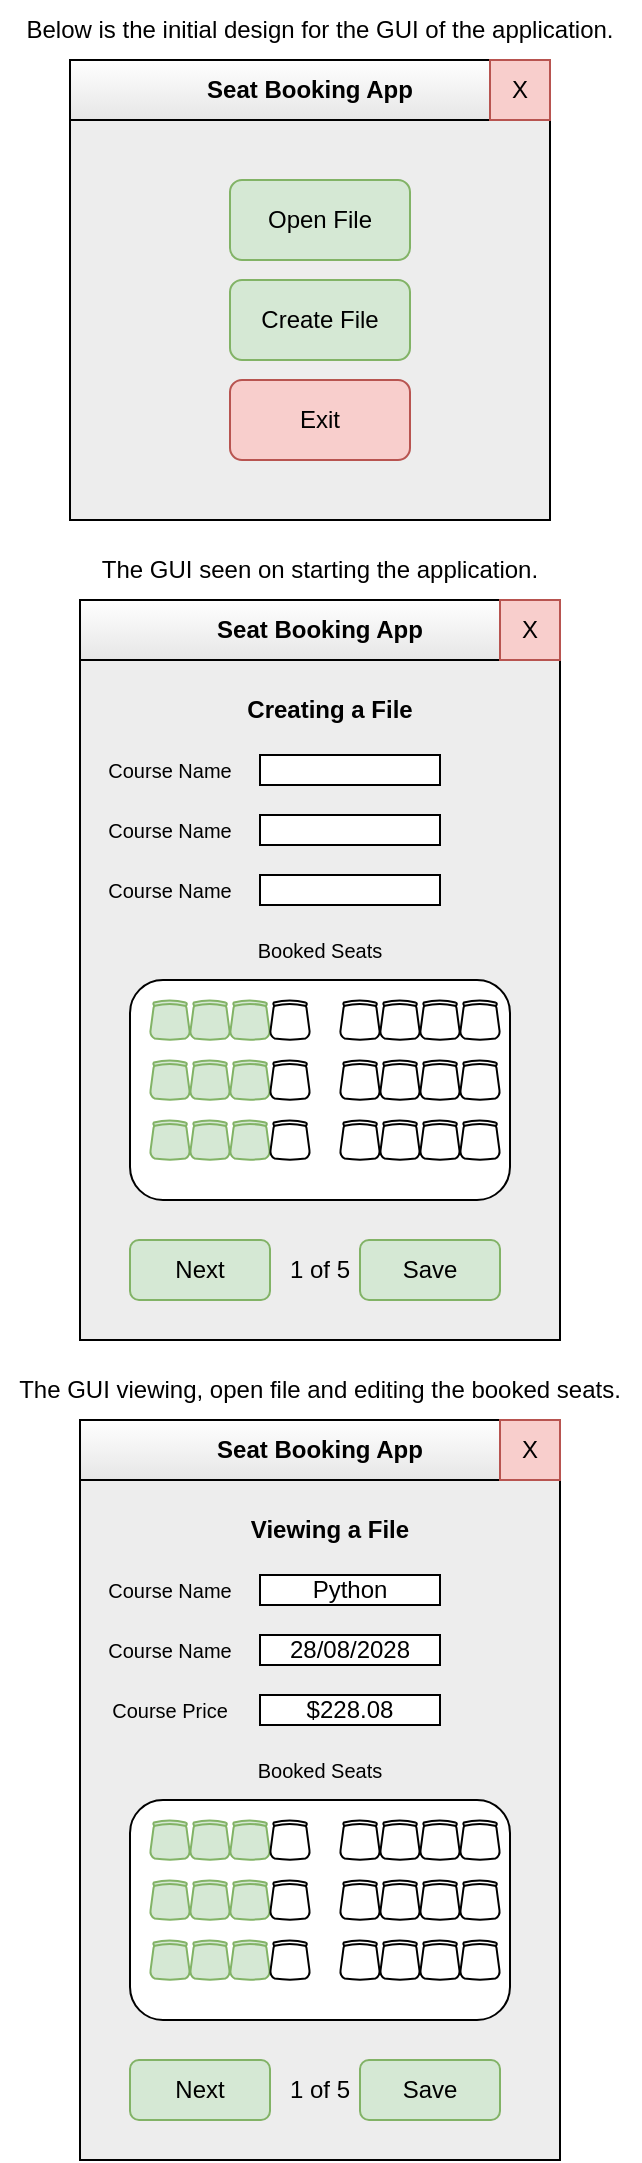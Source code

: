 <mxfile version="21.3.8" type="github">
  <diagram name="Page-1" id="anyHuZpH-Jrk-g-fhOrN">
    <mxGraphModel dx="1224" dy="1131" grid="1" gridSize="10" guides="1" tooltips="1" connect="1" arrows="1" fold="1" page="1" pageScale="1" pageWidth="850" pageHeight="1100" math="0" shadow="0">
      <root>
        <mxCell id="0" />
        <mxCell id="1" parent="0" />
        <mxCell id="CB1rWN8OY4WiAcrrbTE5-1" value="Seat Booking App" style="swimlane;whiteSpace=wrap;html=1;startSize=30;movable=1;resizable=1;rotatable=1;deletable=1;editable=1;locked=0;connectable=1;gradientColor=#E6E6E6;fillColor=default;swimlaneFillColor=#EDEDED;gradientDirection=south;" parent="1" vertex="1">
          <mxGeometry x="300" y="130" width="240" height="230" as="geometry" />
        </mxCell>
        <mxCell id="CB1rWN8OY4WiAcrrbTE5-2" value="X" style="whiteSpace=wrap;html=1;aspect=fixed;movable=1;resizable=1;rotatable=1;deletable=1;editable=1;locked=0;connectable=1;fillColor=#f8cecc;strokeColor=#b85450;" parent="CB1rWN8OY4WiAcrrbTE5-1" vertex="1">
          <mxGeometry x="210" width="30" height="30" as="geometry" />
        </mxCell>
        <mxCell id="CB1rWN8OY4WiAcrrbTE5-3" value="Open File" style="rounded=1;whiteSpace=wrap;html=1;fillColor=#d5e8d4;strokeColor=#82b366;" parent="CB1rWN8OY4WiAcrrbTE5-1" vertex="1">
          <mxGeometry x="80" y="60" width="90" height="40" as="geometry" />
        </mxCell>
        <mxCell id="CB1rWN8OY4WiAcrrbTE5-7" value="Create File" style="rounded=1;whiteSpace=wrap;html=1;fillColor=#d5e8d4;strokeColor=#82b366;" parent="CB1rWN8OY4WiAcrrbTE5-1" vertex="1">
          <mxGeometry x="80" y="110" width="90" height="40" as="geometry" />
        </mxCell>
        <mxCell id="CB1rWN8OY4WiAcrrbTE5-8" value="Exit" style="rounded=1;whiteSpace=wrap;html=1;fillColor=#f8cecc;strokeColor=#b85450;" parent="CB1rWN8OY4WiAcrrbTE5-1" vertex="1">
          <mxGeometry x="80" y="160" width="90" height="40" as="geometry" />
        </mxCell>
        <mxCell id="CB1rWN8OY4WiAcrrbTE5-9" value="Below is the initial design for the GUI of the application." style="text;html=1;strokeColor=none;fillColor=none;align=center;verticalAlign=middle;whiteSpace=wrap;rounded=0;" parent="1" vertex="1">
          <mxGeometry x="275" y="100" width="300" height="30" as="geometry" />
        </mxCell>
        <mxCell id="CB1rWN8OY4WiAcrrbTE5-10" value="Seat Booking App" style="swimlane;whiteSpace=wrap;html=1;startSize=30;movable=1;resizable=1;rotatable=1;deletable=1;editable=1;locked=0;connectable=1;gradientColor=#E6E6E6;fillColor=default;swimlaneFillColor=#EDEDED;gradientDirection=south;" parent="1" vertex="1">
          <mxGeometry x="305" y="400" width="240" height="370" as="geometry" />
        </mxCell>
        <mxCell id="CB1rWN8OY4WiAcrrbTE5-11" value="X" style="whiteSpace=wrap;html=1;aspect=fixed;movable=1;resizable=1;rotatable=1;deletable=1;editable=1;locked=0;connectable=1;fillColor=#f8cecc;strokeColor=#b85450;" parent="CB1rWN8OY4WiAcrrbTE5-10" vertex="1">
          <mxGeometry x="210" width="30" height="30" as="geometry" />
        </mxCell>
        <mxCell id="CB1rWN8OY4WiAcrrbTE5-15" value="&lt;b&gt;Creating a File&lt;/b&gt;" style="text;html=1;strokeColor=none;fillColor=none;align=center;verticalAlign=middle;whiteSpace=wrap;rounded=0;" parent="CB1rWN8OY4WiAcrrbTE5-10" vertex="1">
          <mxGeometry x="80" y="40" width="90" height="30" as="geometry" />
        </mxCell>
        <mxCell id="CB1rWN8OY4WiAcrrbTE5-16" value="&lt;font style=&quot;font-size: 10px;&quot;&gt;Course Name&lt;/font&gt;" style="text;html=1;strokeColor=none;fillColor=none;align=center;verticalAlign=middle;whiteSpace=wrap;rounded=0;" parent="CB1rWN8OY4WiAcrrbTE5-10" vertex="1">
          <mxGeometry y="70" width="90" height="30" as="geometry" />
        </mxCell>
        <mxCell id="CB1rWN8OY4WiAcrrbTE5-17" value="&lt;font style=&quot;font-size: 10px;&quot;&gt;Course Name&lt;/font&gt;" style="text;html=1;strokeColor=none;fillColor=none;align=center;verticalAlign=middle;whiteSpace=wrap;rounded=0;" parent="CB1rWN8OY4WiAcrrbTE5-10" vertex="1">
          <mxGeometry y="100" width="90" height="30" as="geometry" />
        </mxCell>
        <mxCell id="CB1rWN8OY4WiAcrrbTE5-18" value="&lt;font style=&quot;font-size: 10px;&quot;&gt;Course Name&lt;/font&gt;" style="text;html=1;strokeColor=none;fillColor=none;align=center;verticalAlign=middle;whiteSpace=wrap;rounded=0;" parent="CB1rWN8OY4WiAcrrbTE5-10" vertex="1">
          <mxGeometry y="130" width="90" height="30" as="geometry" />
        </mxCell>
        <mxCell id="CB1rWN8OY4WiAcrrbTE5-19" value="&lt;font style=&quot;font-size: 10px;&quot;&gt;Booked Seats&lt;/font&gt;" style="text;html=1;strokeColor=none;fillColor=none;align=center;verticalAlign=middle;whiteSpace=wrap;rounded=0;" parent="CB1rWN8OY4WiAcrrbTE5-10" vertex="1">
          <mxGeometry x="75" y="160" width="90" height="30" as="geometry" />
        </mxCell>
        <mxCell id="CB1rWN8OY4WiAcrrbTE5-20" value="" style="rounded=0;whiteSpace=wrap;html=1;" parent="CB1rWN8OY4WiAcrrbTE5-10" vertex="1">
          <mxGeometry x="90" y="77.5" width="90" height="15" as="geometry" />
        </mxCell>
        <mxCell id="CB1rWN8OY4WiAcrrbTE5-29" value="" style="rounded=0;whiteSpace=wrap;html=1;" parent="CB1rWN8OY4WiAcrrbTE5-10" vertex="1">
          <mxGeometry x="90" y="107.5" width="90" height="15" as="geometry" />
        </mxCell>
        <mxCell id="CB1rWN8OY4WiAcrrbTE5-30" value="" style="rounded=0;whiteSpace=wrap;html=1;" parent="CB1rWN8OY4WiAcrrbTE5-10" vertex="1">
          <mxGeometry x="90" y="137.5" width="90" height="15" as="geometry" />
        </mxCell>
        <mxCell id="CB1rWN8OY4WiAcrrbTE5-32" value="" style="rounded=1;whiteSpace=wrap;html=1;" parent="CB1rWN8OY4WiAcrrbTE5-10" vertex="1">
          <mxGeometry x="25" y="190" width="190" height="110" as="geometry" />
        </mxCell>
        <mxCell id="CB1rWN8OY4WiAcrrbTE5-36" value="" style="verticalLabelPosition=bottom;html=1;verticalAlign=top;align=center;shape=mxgraph.floorplan.office_chair;movable=1;resizable=1;rotatable=1;deletable=1;editable=1;locked=0;connectable=1;fillColor=#d5e8d4;strokeColor=#82b366;" parent="CB1rWN8OY4WiAcrrbTE5-10" vertex="1">
          <mxGeometry x="35" y="200" width="20" height="20" as="geometry" />
        </mxCell>
        <mxCell id="CB1rWN8OY4WiAcrrbTE5-35" value="" style="verticalLabelPosition=bottom;html=1;verticalAlign=top;align=center;shape=mxgraph.floorplan.office_chair;movable=1;resizable=1;rotatable=1;deletable=1;editable=1;locked=0;connectable=1;fillColor=#d5e8d4;strokeColor=#82b366;" parent="CB1rWN8OY4WiAcrrbTE5-10" vertex="1">
          <mxGeometry x="55" y="200" width="20" height="20" as="geometry" />
        </mxCell>
        <mxCell id="CB1rWN8OY4WiAcrrbTE5-34" value="" style="verticalLabelPosition=bottom;html=1;verticalAlign=top;align=center;shape=mxgraph.floorplan.office_chair;movable=1;resizable=1;rotatable=1;deletable=1;editable=1;locked=0;connectable=1;fillColor=#d5e8d4;strokeColor=#82b366;" parent="CB1rWN8OY4WiAcrrbTE5-10" vertex="1">
          <mxGeometry x="75" y="200" width="20" height="20" as="geometry" />
        </mxCell>
        <mxCell id="CB1rWN8OY4WiAcrrbTE5-33" value="" style="verticalLabelPosition=bottom;html=1;verticalAlign=top;align=center;shape=mxgraph.floorplan.office_chair;movable=1;resizable=1;rotatable=1;deletable=1;editable=1;locked=0;connectable=1;" parent="CB1rWN8OY4WiAcrrbTE5-10" vertex="1">
          <mxGeometry x="95" y="200" width="20" height="20" as="geometry" />
        </mxCell>
        <mxCell id="CB1rWN8OY4WiAcrrbTE5-31" value="" style="verticalLabelPosition=bottom;html=1;verticalAlign=top;align=center;shape=mxgraph.floorplan.office_chair;movable=1;resizable=1;rotatable=1;deletable=1;editable=1;locked=0;connectable=1;" parent="CB1rWN8OY4WiAcrrbTE5-10" vertex="1">
          <mxGeometry x="130" y="200" width="20" height="20" as="geometry" />
        </mxCell>
        <mxCell id="CB1rWN8OY4WiAcrrbTE5-37" value="" style="verticalLabelPosition=bottom;html=1;verticalAlign=top;align=center;shape=mxgraph.floorplan.office_chair;" parent="CB1rWN8OY4WiAcrrbTE5-10" vertex="1">
          <mxGeometry x="150" y="200" width="20" height="20" as="geometry" />
        </mxCell>
        <mxCell id="CB1rWN8OY4WiAcrrbTE5-38" value="" style="verticalLabelPosition=bottom;html=1;verticalAlign=top;align=center;shape=mxgraph.floorplan.office_chair;" parent="CB1rWN8OY4WiAcrrbTE5-10" vertex="1">
          <mxGeometry x="170" y="200" width="20" height="20" as="geometry" />
        </mxCell>
        <mxCell id="CB1rWN8OY4WiAcrrbTE5-39" value="" style="verticalLabelPosition=bottom;html=1;verticalAlign=top;align=center;shape=mxgraph.floorplan.office_chair;" parent="CB1rWN8OY4WiAcrrbTE5-10" vertex="1">
          <mxGeometry x="190" y="200" width="20" height="20" as="geometry" />
        </mxCell>
        <mxCell id="CB1rWN8OY4WiAcrrbTE5-40" value="" style="verticalLabelPosition=bottom;html=1;verticalAlign=top;align=center;shape=mxgraph.floorplan.office_chair;fillColor=#d5e8d4;strokeColor=#82b366;" parent="CB1rWN8OY4WiAcrrbTE5-10" vertex="1">
          <mxGeometry x="35" y="230" width="20" height="20" as="geometry" />
        </mxCell>
        <mxCell id="CB1rWN8OY4WiAcrrbTE5-41" value="" style="verticalLabelPosition=bottom;html=1;verticalAlign=top;align=center;shape=mxgraph.floorplan.office_chair;fillColor=#d5e8d4;strokeColor=#82b366;" parent="CB1rWN8OY4WiAcrrbTE5-10" vertex="1">
          <mxGeometry x="55" y="230" width="20" height="20" as="geometry" />
        </mxCell>
        <mxCell id="CB1rWN8OY4WiAcrrbTE5-42" value="" style="verticalLabelPosition=bottom;html=1;verticalAlign=top;align=center;shape=mxgraph.floorplan.office_chair;fillColor=#d5e8d4;strokeColor=#82b366;" parent="CB1rWN8OY4WiAcrrbTE5-10" vertex="1">
          <mxGeometry x="75" y="230" width="20" height="20" as="geometry" />
        </mxCell>
        <mxCell id="CB1rWN8OY4WiAcrrbTE5-43" value="" style="verticalLabelPosition=bottom;html=1;verticalAlign=top;align=center;shape=mxgraph.floorplan.office_chair;" parent="CB1rWN8OY4WiAcrrbTE5-10" vertex="1">
          <mxGeometry x="95" y="230" width="20" height="20" as="geometry" />
        </mxCell>
        <mxCell id="CB1rWN8OY4WiAcrrbTE5-44" value="" style="verticalLabelPosition=bottom;html=1;verticalAlign=top;align=center;shape=mxgraph.floorplan.office_chair;" parent="CB1rWN8OY4WiAcrrbTE5-10" vertex="1">
          <mxGeometry x="130" y="230" width="20" height="20" as="geometry" />
        </mxCell>
        <mxCell id="CB1rWN8OY4WiAcrrbTE5-45" value="" style="verticalLabelPosition=bottom;html=1;verticalAlign=top;align=center;shape=mxgraph.floorplan.office_chair;" parent="CB1rWN8OY4WiAcrrbTE5-10" vertex="1">
          <mxGeometry x="150" y="230" width="20" height="20" as="geometry" />
        </mxCell>
        <mxCell id="CB1rWN8OY4WiAcrrbTE5-46" value="" style="verticalLabelPosition=bottom;html=1;verticalAlign=top;align=center;shape=mxgraph.floorplan.office_chair;" parent="CB1rWN8OY4WiAcrrbTE5-10" vertex="1">
          <mxGeometry x="170" y="230" width="20" height="20" as="geometry" />
        </mxCell>
        <mxCell id="CB1rWN8OY4WiAcrrbTE5-47" value="" style="verticalLabelPosition=bottom;html=1;verticalAlign=top;align=center;shape=mxgraph.floorplan.office_chair;" parent="CB1rWN8OY4WiAcrrbTE5-10" vertex="1">
          <mxGeometry x="190" y="230" width="20" height="20" as="geometry" />
        </mxCell>
        <mxCell id="CB1rWN8OY4WiAcrrbTE5-48" value="" style="verticalLabelPosition=bottom;html=1;verticalAlign=top;align=center;shape=mxgraph.floorplan.office_chair;fillColor=#d5e8d4;strokeColor=#82b366;" parent="CB1rWN8OY4WiAcrrbTE5-10" vertex="1">
          <mxGeometry x="35" y="260" width="20" height="20" as="geometry" />
        </mxCell>
        <mxCell id="CB1rWN8OY4WiAcrrbTE5-49" value="" style="verticalLabelPosition=bottom;html=1;verticalAlign=top;align=center;shape=mxgraph.floorplan.office_chair;fillColor=#d5e8d4;strokeColor=#82b366;" parent="CB1rWN8OY4WiAcrrbTE5-10" vertex="1">
          <mxGeometry x="55" y="260" width="20" height="20" as="geometry" />
        </mxCell>
        <mxCell id="CB1rWN8OY4WiAcrrbTE5-50" value="" style="verticalLabelPosition=bottom;html=1;verticalAlign=top;align=center;shape=mxgraph.floorplan.office_chair;fillColor=#d5e8d4;strokeColor=#82b366;" parent="CB1rWN8OY4WiAcrrbTE5-10" vertex="1">
          <mxGeometry x="75" y="260" width="20" height="20" as="geometry" />
        </mxCell>
        <mxCell id="CB1rWN8OY4WiAcrrbTE5-51" value="" style="verticalLabelPosition=bottom;html=1;verticalAlign=top;align=center;shape=mxgraph.floorplan.office_chair;" parent="CB1rWN8OY4WiAcrrbTE5-10" vertex="1">
          <mxGeometry x="95" y="260" width="20" height="20" as="geometry" />
        </mxCell>
        <mxCell id="CB1rWN8OY4WiAcrrbTE5-52" value="" style="verticalLabelPosition=bottom;html=1;verticalAlign=top;align=center;shape=mxgraph.floorplan.office_chair;" parent="CB1rWN8OY4WiAcrrbTE5-10" vertex="1">
          <mxGeometry x="130" y="260" width="20" height="20" as="geometry" />
        </mxCell>
        <mxCell id="CB1rWN8OY4WiAcrrbTE5-53" value="" style="verticalLabelPosition=bottom;html=1;verticalAlign=top;align=center;shape=mxgraph.floorplan.office_chair;" parent="CB1rWN8OY4WiAcrrbTE5-10" vertex="1">
          <mxGeometry x="150" y="260" width="20" height="20" as="geometry" />
        </mxCell>
        <mxCell id="CB1rWN8OY4WiAcrrbTE5-54" value="" style="verticalLabelPosition=bottom;html=1;verticalAlign=top;align=center;shape=mxgraph.floorplan.office_chair;" parent="CB1rWN8OY4WiAcrrbTE5-10" vertex="1">
          <mxGeometry x="170" y="260" width="20" height="20" as="geometry" />
        </mxCell>
        <mxCell id="CB1rWN8OY4WiAcrrbTE5-55" value="" style="verticalLabelPosition=bottom;html=1;verticalAlign=top;align=center;shape=mxgraph.floorplan.office_chair;" parent="CB1rWN8OY4WiAcrrbTE5-10" vertex="1">
          <mxGeometry x="190" y="260" width="20" height="20" as="geometry" />
        </mxCell>
        <mxCell id="4bpe8Z8Nb-hG5Liqr54c-2" value="Next" style="rounded=1;whiteSpace=wrap;html=1;fillColor=#d5e8d4;strokeColor=#82b366;" vertex="1" parent="CB1rWN8OY4WiAcrrbTE5-10">
          <mxGeometry x="25" y="320" width="70" height="30" as="geometry" />
        </mxCell>
        <mxCell id="4bpe8Z8Nb-hG5Liqr54c-3" value="Save" style="rounded=1;whiteSpace=wrap;html=1;fillColor=#d5e8d4;strokeColor=#82b366;" vertex="1" parent="CB1rWN8OY4WiAcrrbTE5-10">
          <mxGeometry x="140" y="320" width="70" height="30" as="geometry" />
        </mxCell>
        <mxCell id="4bpe8Z8Nb-hG5Liqr54c-4" value="1 of 5" style="text;html=1;strokeColor=none;fillColor=none;align=center;verticalAlign=middle;whiteSpace=wrap;rounded=0;" vertex="1" parent="CB1rWN8OY4WiAcrrbTE5-10">
          <mxGeometry x="100" y="325" width="40" height="20" as="geometry" />
        </mxCell>
        <mxCell id="CB1rWN8OY4WiAcrrbTE5-56" value="The GUI seen on starting the application." style="text;html=1;strokeColor=none;fillColor=none;align=center;verticalAlign=middle;whiteSpace=wrap;rounded=0;" parent="1" vertex="1">
          <mxGeometry x="305" y="370" width="240" height="30" as="geometry" />
        </mxCell>
        <mxCell id="4bpe8Z8Nb-hG5Liqr54c-5" value="Seat Booking App" style="swimlane;whiteSpace=wrap;html=1;startSize=30;movable=1;resizable=1;rotatable=1;deletable=1;editable=1;locked=0;connectable=1;gradientColor=#E6E6E6;fillColor=default;swimlaneFillColor=#EDEDED;gradientDirection=south;" vertex="1" parent="1">
          <mxGeometry x="305" y="810" width="240" height="370" as="geometry" />
        </mxCell>
        <mxCell id="4bpe8Z8Nb-hG5Liqr54c-6" value="X" style="whiteSpace=wrap;html=1;aspect=fixed;movable=1;resizable=1;rotatable=1;deletable=1;editable=1;locked=0;connectable=1;fillColor=#f8cecc;strokeColor=#b85450;" vertex="1" parent="4bpe8Z8Nb-hG5Liqr54c-5">
          <mxGeometry x="210" width="30" height="30" as="geometry" />
        </mxCell>
        <mxCell id="4bpe8Z8Nb-hG5Liqr54c-7" value="&lt;b&gt;Viewing a File&lt;/b&gt;" style="text;html=1;strokeColor=none;fillColor=none;align=center;verticalAlign=middle;whiteSpace=wrap;rounded=0;" vertex="1" parent="4bpe8Z8Nb-hG5Liqr54c-5">
          <mxGeometry x="80" y="40" width="90" height="30" as="geometry" />
        </mxCell>
        <mxCell id="4bpe8Z8Nb-hG5Liqr54c-8" value="&lt;font style=&quot;font-size: 10px;&quot;&gt;Course Name&lt;/font&gt;" style="text;html=1;strokeColor=none;fillColor=none;align=center;verticalAlign=middle;whiteSpace=wrap;rounded=0;" vertex="1" parent="4bpe8Z8Nb-hG5Liqr54c-5">
          <mxGeometry y="70" width="90" height="30" as="geometry" />
        </mxCell>
        <mxCell id="4bpe8Z8Nb-hG5Liqr54c-9" value="&lt;font style=&quot;font-size: 10px;&quot;&gt;Course Name&lt;/font&gt;" style="text;html=1;strokeColor=none;fillColor=none;align=center;verticalAlign=middle;whiteSpace=wrap;rounded=0;" vertex="1" parent="4bpe8Z8Nb-hG5Liqr54c-5">
          <mxGeometry y="100" width="90" height="30" as="geometry" />
        </mxCell>
        <mxCell id="4bpe8Z8Nb-hG5Liqr54c-10" value="&lt;font style=&quot;font-size: 10px;&quot;&gt;Course Price&lt;/font&gt;" style="text;html=1;strokeColor=none;fillColor=none;align=center;verticalAlign=middle;whiteSpace=wrap;rounded=0;" vertex="1" parent="4bpe8Z8Nb-hG5Liqr54c-5">
          <mxGeometry y="130" width="90" height="30" as="geometry" />
        </mxCell>
        <mxCell id="4bpe8Z8Nb-hG5Liqr54c-11" value="&lt;font style=&quot;font-size: 10px;&quot;&gt;Booked Seats&lt;/font&gt;" style="text;html=1;strokeColor=none;fillColor=none;align=center;verticalAlign=middle;whiteSpace=wrap;rounded=0;" vertex="1" parent="4bpe8Z8Nb-hG5Liqr54c-5">
          <mxGeometry x="75" y="160" width="90" height="30" as="geometry" />
        </mxCell>
        <mxCell id="4bpe8Z8Nb-hG5Liqr54c-12" value="Python" style="rounded=0;whiteSpace=wrap;html=1;" vertex="1" parent="4bpe8Z8Nb-hG5Liqr54c-5">
          <mxGeometry x="90" y="77.5" width="90" height="15" as="geometry" />
        </mxCell>
        <mxCell id="4bpe8Z8Nb-hG5Liqr54c-13" value="28/08/2028" style="rounded=0;whiteSpace=wrap;html=1;" vertex="1" parent="4bpe8Z8Nb-hG5Liqr54c-5">
          <mxGeometry x="90" y="107.5" width="90" height="15" as="geometry" />
        </mxCell>
        <mxCell id="4bpe8Z8Nb-hG5Liqr54c-14" value="$228.08" style="rounded=0;whiteSpace=wrap;html=1;" vertex="1" parent="4bpe8Z8Nb-hG5Liqr54c-5">
          <mxGeometry x="90" y="137.5" width="90" height="15" as="geometry" />
        </mxCell>
        <mxCell id="4bpe8Z8Nb-hG5Liqr54c-15" value="" style="rounded=1;whiteSpace=wrap;html=1;" vertex="1" parent="4bpe8Z8Nb-hG5Liqr54c-5">
          <mxGeometry x="25" y="190" width="190" height="110" as="geometry" />
        </mxCell>
        <mxCell id="4bpe8Z8Nb-hG5Liqr54c-16" value="" style="verticalLabelPosition=bottom;html=1;verticalAlign=top;align=center;shape=mxgraph.floorplan.office_chair;movable=1;resizable=1;rotatable=1;deletable=1;editable=1;locked=0;connectable=1;fillColor=#d5e8d4;strokeColor=#82b366;" vertex="1" parent="4bpe8Z8Nb-hG5Liqr54c-5">
          <mxGeometry x="35" y="200" width="20" height="20" as="geometry" />
        </mxCell>
        <mxCell id="4bpe8Z8Nb-hG5Liqr54c-17" value="" style="verticalLabelPosition=bottom;html=1;verticalAlign=top;align=center;shape=mxgraph.floorplan.office_chair;movable=1;resizable=1;rotatable=1;deletable=1;editable=1;locked=0;connectable=1;fillColor=#d5e8d4;strokeColor=#82b366;" vertex="1" parent="4bpe8Z8Nb-hG5Liqr54c-5">
          <mxGeometry x="55" y="200" width="20" height="20" as="geometry" />
        </mxCell>
        <mxCell id="4bpe8Z8Nb-hG5Liqr54c-18" value="" style="verticalLabelPosition=bottom;html=1;verticalAlign=top;align=center;shape=mxgraph.floorplan.office_chair;movable=1;resizable=1;rotatable=1;deletable=1;editable=1;locked=0;connectable=1;fillColor=#d5e8d4;strokeColor=#82b366;" vertex="1" parent="4bpe8Z8Nb-hG5Liqr54c-5">
          <mxGeometry x="75" y="200" width="20" height="20" as="geometry" />
        </mxCell>
        <mxCell id="4bpe8Z8Nb-hG5Liqr54c-19" value="" style="verticalLabelPosition=bottom;html=1;verticalAlign=top;align=center;shape=mxgraph.floorplan.office_chair;movable=1;resizable=1;rotatable=1;deletable=1;editable=1;locked=0;connectable=1;" vertex="1" parent="4bpe8Z8Nb-hG5Liqr54c-5">
          <mxGeometry x="95" y="200" width="20" height="20" as="geometry" />
        </mxCell>
        <mxCell id="4bpe8Z8Nb-hG5Liqr54c-20" value="" style="verticalLabelPosition=bottom;html=1;verticalAlign=top;align=center;shape=mxgraph.floorplan.office_chair;movable=1;resizable=1;rotatable=1;deletable=1;editable=1;locked=0;connectable=1;" vertex="1" parent="4bpe8Z8Nb-hG5Liqr54c-5">
          <mxGeometry x="130" y="200" width="20" height="20" as="geometry" />
        </mxCell>
        <mxCell id="4bpe8Z8Nb-hG5Liqr54c-21" value="" style="verticalLabelPosition=bottom;html=1;verticalAlign=top;align=center;shape=mxgraph.floorplan.office_chair;" vertex="1" parent="4bpe8Z8Nb-hG5Liqr54c-5">
          <mxGeometry x="150" y="200" width="20" height="20" as="geometry" />
        </mxCell>
        <mxCell id="4bpe8Z8Nb-hG5Liqr54c-22" value="" style="verticalLabelPosition=bottom;html=1;verticalAlign=top;align=center;shape=mxgraph.floorplan.office_chair;" vertex="1" parent="4bpe8Z8Nb-hG5Liqr54c-5">
          <mxGeometry x="170" y="200" width="20" height="20" as="geometry" />
        </mxCell>
        <mxCell id="4bpe8Z8Nb-hG5Liqr54c-23" value="" style="verticalLabelPosition=bottom;html=1;verticalAlign=top;align=center;shape=mxgraph.floorplan.office_chair;" vertex="1" parent="4bpe8Z8Nb-hG5Liqr54c-5">
          <mxGeometry x="190" y="200" width="20" height="20" as="geometry" />
        </mxCell>
        <mxCell id="4bpe8Z8Nb-hG5Liqr54c-24" value="" style="verticalLabelPosition=bottom;html=1;verticalAlign=top;align=center;shape=mxgraph.floorplan.office_chair;fillColor=#d5e8d4;strokeColor=#82b366;" vertex="1" parent="4bpe8Z8Nb-hG5Liqr54c-5">
          <mxGeometry x="35" y="230" width="20" height="20" as="geometry" />
        </mxCell>
        <mxCell id="4bpe8Z8Nb-hG5Liqr54c-25" value="" style="verticalLabelPosition=bottom;html=1;verticalAlign=top;align=center;shape=mxgraph.floorplan.office_chair;fillColor=#d5e8d4;strokeColor=#82b366;" vertex="1" parent="4bpe8Z8Nb-hG5Liqr54c-5">
          <mxGeometry x="55" y="230" width="20" height="20" as="geometry" />
        </mxCell>
        <mxCell id="4bpe8Z8Nb-hG5Liqr54c-26" value="" style="verticalLabelPosition=bottom;html=1;verticalAlign=top;align=center;shape=mxgraph.floorplan.office_chair;fillColor=#d5e8d4;strokeColor=#82b366;" vertex="1" parent="4bpe8Z8Nb-hG5Liqr54c-5">
          <mxGeometry x="75" y="230" width="20" height="20" as="geometry" />
        </mxCell>
        <mxCell id="4bpe8Z8Nb-hG5Liqr54c-27" value="" style="verticalLabelPosition=bottom;html=1;verticalAlign=top;align=center;shape=mxgraph.floorplan.office_chair;" vertex="1" parent="4bpe8Z8Nb-hG5Liqr54c-5">
          <mxGeometry x="95" y="230" width="20" height="20" as="geometry" />
        </mxCell>
        <mxCell id="4bpe8Z8Nb-hG5Liqr54c-28" value="" style="verticalLabelPosition=bottom;html=1;verticalAlign=top;align=center;shape=mxgraph.floorplan.office_chair;" vertex="1" parent="4bpe8Z8Nb-hG5Liqr54c-5">
          <mxGeometry x="130" y="230" width="20" height="20" as="geometry" />
        </mxCell>
        <mxCell id="4bpe8Z8Nb-hG5Liqr54c-29" value="" style="verticalLabelPosition=bottom;html=1;verticalAlign=top;align=center;shape=mxgraph.floorplan.office_chair;" vertex="1" parent="4bpe8Z8Nb-hG5Liqr54c-5">
          <mxGeometry x="150" y="230" width="20" height="20" as="geometry" />
        </mxCell>
        <mxCell id="4bpe8Z8Nb-hG5Liqr54c-30" value="" style="verticalLabelPosition=bottom;html=1;verticalAlign=top;align=center;shape=mxgraph.floorplan.office_chair;" vertex="1" parent="4bpe8Z8Nb-hG5Liqr54c-5">
          <mxGeometry x="170" y="230" width="20" height="20" as="geometry" />
        </mxCell>
        <mxCell id="4bpe8Z8Nb-hG5Liqr54c-31" value="" style="verticalLabelPosition=bottom;html=1;verticalAlign=top;align=center;shape=mxgraph.floorplan.office_chair;" vertex="1" parent="4bpe8Z8Nb-hG5Liqr54c-5">
          <mxGeometry x="190" y="230" width="20" height="20" as="geometry" />
        </mxCell>
        <mxCell id="4bpe8Z8Nb-hG5Liqr54c-32" value="" style="verticalLabelPosition=bottom;html=1;verticalAlign=top;align=center;shape=mxgraph.floorplan.office_chair;fillColor=#d5e8d4;strokeColor=#82b366;" vertex="1" parent="4bpe8Z8Nb-hG5Liqr54c-5">
          <mxGeometry x="35" y="260" width="20" height="20" as="geometry" />
        </mxCell>
        <mxCell id="4bpe8Z8Nb-hG5Liqr54c-33" value="" style="verticalLabelPosition=bottom;html=1;verticalAlign=top;align=center;shape=mxgraph.floorplan.office_chair;fillColor=#d5e8d4;strokeColor=#82b366;" vertex="1" parent="4bpe8Z8Nb-hG5Liqr54c-5">
          <mxGeometry x="55" y="260" width="20" height="20" as="geometry" />
        </mxCell>
        <mxCell id="4bpe8Z8Nb-hG5Liqr54c-34" value="" style="verticalLabelPosition=bottom;html=1;verticalAlign=top;align=center;shape=mxgraph.floorplan.office_chair;fillColor=#d5e8d4;strokeColor=#82b366;" vertex="1" parent="4bpe8Z8Nb-hG5Liqr54c-5">
          <mxGeometry x="75" y="260" width="20" height="20" as="geometry" />
        </mxCell>
        <mxCell id="4bpe8Z8Nb-hG5Liqr54c-35" value="" style="verticalLabelPosition=bottom;html=1;verticalAlign=top;align=center;shape=mxgraph.floorplan.office_chair;" vertex="1" parent="4bpe8Z8Nb-hG5Liqr54c-5">
          <mxGeometry x="95" y="260" width="20" height="20" as="geometry" />
        </mxCell>
        <mxCell id="4bpe8Z8Nb-hG5Liqr54c-36" value="" style="verticalLabelPosition=bottom;html=1;verticalAlign=top;align=center;shape=mxgraph.floorplan.office_chair;" vertex="1" parent="4bpe8Z8Nb-hG5Liqr54c-5">
          <mxGeometry x="130" y="260" width="20" height="20" as="geometry" />
        </mxCell>
        <mxCell id="4bpe8Z8Nb-hG5Liqr54c-37" value="" style="verticalLabelPosition=bottom;html=1;verticalAlign=top;align=center;shape=mxgraph.floorplan.office_chair;" vertex="1" parent="4bpe8Z8Nb-hG5Liqr54c-5">
          <mxGeometry x="150" y="260" width="20" height="20" as="geometry" />
        </mxCell>
        <mxCell id="4bpe8Z8Nb-hG5Liqr54c-38" value="" style="verticalLabelPosition=bottom;html=1;verticalAlign=top;align=center;shape=mxgraph.floorplan.office_chair;" vertex="1" parent="4bpe8Z8Nb-hG5Liqr54c-5">
          <mxGeometry x="170" y="260" width="20" height="20" as="geometry" />
        </mxCell>
        <mxCell id="4bpe8Z8Nb-hG5Liqr54c-39" value="" style="verticalLabelPosition=bottom;html=1;verticalAlign=top;align=center;shape=mxgraph.floorplan.office_chair;" vertex="1" parent="4bpe8Z8Nb-hG5Liqr54c-5">
          <mxGeometry x="190" y="260" width="20" height="20" as="geometry" />
        </mxCell>
        <mxCell id="4bpe8Z8Nb-hG5Liqr54c-40" value="Next" style="rounded=1;whiteSpace=wrap;html=1;fillColor=#d5e8d4;strokeColor=#82b366;" vertex="1" parent="4bpe8Z8Nb-hG5Liqr54c-5">
          <mxGeometry x="25" y="320" width="70" height="30" as="geometry" />
        </mxCell>
        <mxCell id="4bpe8Z8Nb-hG5Liqr54c-41" value="Save" style="rounded=1;whiteSpace=wrap;html=1;fillColor=#d5e8d4;strokeColor=#82b366;" vertex="1" parent="4bpe8Z8Nb-hG5Liqr54c-5">
          <mxGeometry x="140" y="320" width="70" height="30" as="geometry" />
        </mxCell>
        <mxCell id="4bpe8Z8Nb-hG5Liqr54c-42" value="1 of 5" style="text;html=1;strokeColor=none;fillColor=none;align=center;verticalAlign=middle;whiteSpace=wrap;rounded=0;" vertex="1" parent="4bpe8Z8Nb-hG5Liqr54c-5">
          <mxGeometry x="100" y="325" width="40" height="20" as="geometry" />
        </mxCell>
        <mxCell id="4bpe8Z8Nb-hG5Liqr54c-43" value="The GUI viewing, open file and editing the booked seats." style="text;html=1;strokeColor=none;fillColor=none;align=center;verticalAlign=middle;whiteSpace=wrap;rounded=0;" vertex="1" parent="1">
          <mxGeometry x="265" y="780" width="320" height="30" as="geometry" />
        </mxCell>
      </root>
    </mxGraphModel>
  </diagram>
</mxfile>
